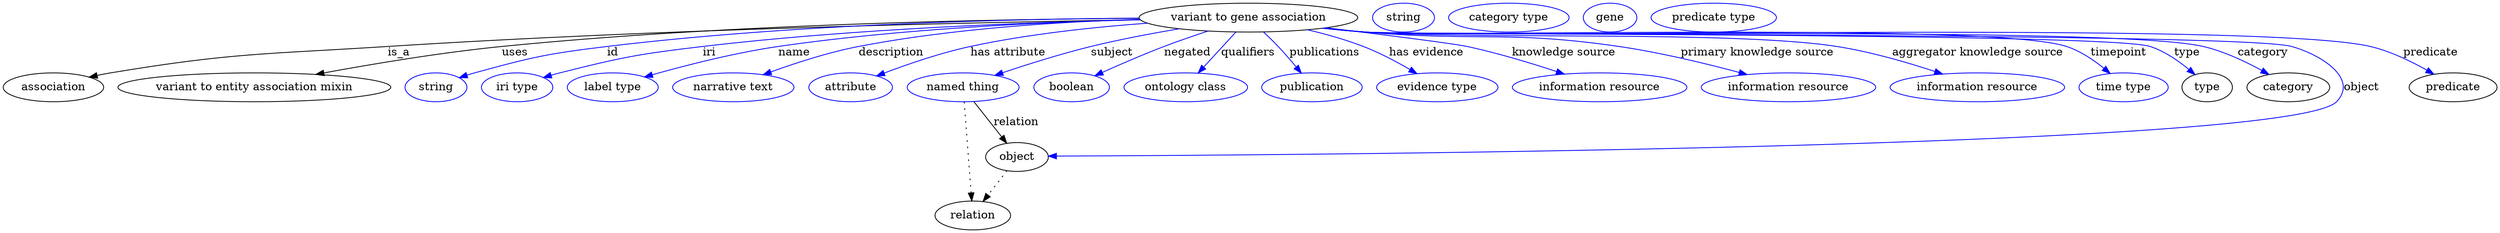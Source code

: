 digraph {
	graph [bb="0,0,3099,283"];
	node [label="\N"];
	"variant to gene association"	[height=0.5,
		label="variant to gene association",
		pos="1546.4,265",
		width=3.7733];
	association	[height=0.5,
		pos="62.394,178",
		width=1.7332];
	"variant to gene association" -> association	[label=is_a,
		lp="492.39,221.5",
		pos="e,106.89,190.66 1411.8,262.29 1209.2,259.1 813.72,250.51 478.39,229 324.68,219.14 285.33,221.33 133.39,196 128,195.1 122.41,194.02 \
116.84,192.85"];
	"variant to entity association mixin"	[height=0.5,
		pos="312.39,178",
		width=4.7121];
	"variant to gene association" -> "variant to entity association mixin"	[label=uses,
		lp="636.89,221.5",
		pos="e,388.94,194.12 1410.7,264.09 1229.9,263.02 900.34,256.91 620.39,229 545.21,221.5 460.51,207.33 399,195.99"];
	id	[color=blue,
		height=0.5,
		label=string,
		pos="538.39,178",
		width=1.0652];
	"variant to gene association" -> id	[color=blue,
		label=id,
		lp="758.39,221.5",
		pos="e,567.37,190.01 1410.5,264.34 1251.8,263.28 981.63,256.92 751.39,229 677.15,220 658.49,215.87 586.39,196 583.28,195.14 580.08,194.18 \
576.88,193.17",
		style=solid];
	iri	[color=blue,
		height=0.5,
		label="iri type",
		pos="639.39,178",
		width=1.2277];
	"variant to gene association" -> iri	[color=blue,
		label=iri,
		lp="878.39,221.5",
		pos="e,672,190.18 1411.9,262.24 1275.2,259.23 1057.4,251.08 870.39,229 790.49,219.57 770.41,215.66 692.39,196 688.96,195.14 685.43,194.17 \
681.89,193.15",
		style=solid];
	name	[color=blue,
		height=0.5,
		label="label type",
		pos="758.39,178",
		width=1.5707];
	"variant to gene association" -> name	[color=blue,
		label=name,
		lp="983.39,221.5",
		pos="e,798.03,190.99 1411.7,262.51 1293.1,259.64 1116,251.52 963.39,229 909.49,221.04 849.02,205.46 807.81,193.79",
		style=solid];
	description	[color=blue,
		height=0.5,
		label="narrative text",
		pos="908.39,178",
		width=2.0943];
	"variant to gene association" -> description	[color=blue,
		label=description,
		lp="1103.9,221.5",
		pos="e,945.63,193.8 1411.5,262.85 1314,259.93 1179.5,251.6 1063.4,229 1026.2,221.76 985.48,208.4 955.11,197.31",
		style=solid];
	"has attribute"	[color=blue,
		height=0.5,
		label=attribute,
		pos="1053.4,178",
		width=1.4443];
	"variant to gene association" -> "has attribute"	[color=blue,
		label="has attribute",
		lp="1248.4,221.5",
		pos="e,1085.7,192.27 1420.8,258.06 1354.9,253.24 1273.2,244.56 1201.4,229 1164.7,221.05 1124.5,207.09 1095.2,195.94",
		style=solid];
	subject	[color=blue,
		height=0.5,
		label="named thing",
		pos="1193.4,178",
		width=1.9318];
	"variant to gene association" -> subject	[color=blue,
		label=subject,
		lp="1377.4,221.5",
		pos="e,1232.6,192.96 1460.5,251.03 1426.3,245.24 1386.8,237.74 1351.4,229 1314.3,219.85 1273.3,206.76 1242.3,196.27",
		style=solid];
	negated	[color=blue,
		height=0.5,
		label=boolean,
		pos="1327.4,178",
		width=1.2999];
	"variant to gene association" -> negated	[color=blue,
		label=negated,
		lp="1470.4,221.5",
		pos="e,1356.1,192.48 1495.9,248.19 1478.5,242.48 1459,235.77 1441.4,229 1415.7,219.12 1387.4,206.72 1365.5,196.74",
		style=solid];
	qualifiers	[color=blue,
		height=0.5,
		label="ontology class",
		pos="1468.4,178",
		width=2.1304];
	"variant to gene association" -> qualifiers	[color=blue,
		label=qualifiers,
		lp="1545.9,221.5",
		pos="e,1483.9,195.89 1530.6,246.8 1519.2,234.39 1503.7,217.46 1491,203.62",
		style=solid];
	publications	[color=blue,
		height=0.5,
		label=publication,
		pos="1625.4,178",
		width=1.7332];
	"variant to gene association" -> publications	[color=blue,
		label=publications,
		lp="1641.4,221.5",
		pos="e,1612.2,195.62 1565.2,246.96 1571.2,241.37 1577.7,235.05 1583.4,229 1591,220.96 1598.9,211.79 1605.8,203.52",
		style=solid];
	"has evidence"	[color=blue,
		height=0.5,
		label="evidence type",
		pos="1781.4,178",
		width=2.0943];
	"variant to gene association" -> "has evidence"	[color=blue,
		label="has evidence",
		lp="1767.9,221.5",
		pos="e,1756.1,195.08 1619.9,249.84 1642.6,244.46 1667.3,237.53 1689.4,229 1709.3,221.31 1730.3,210.17 1747.1,200.36",
		style=solid];
	"knowledge source"	[color=blue,
		height=0.5,
		label="information resource",
		pos="1983.4,178",
		width=3.015];
	"variant to gene association" -> "knowledge source"	[color=blue,
		label="knowledge source",
		lp="1938.9,221.5",
		pos="e,1939.4,194.5 1643.4,252.32 1714.4,243.63 1801.3,232.66 1818.4,229 1856.2,220.9 1897.8,208.25 1929.8,197.7",
		style=solid];
	"primary knowledge source"	[color=blue,
		height=0.5,
		label="information resource",
		pos="2218.4,178",
		width=3.015];
	"variant to gene association" -> "primary knowledge source"	[color=blue,
		label="primary knowledge source",
		lp="2179.4,221.5",
		pos="e,2166.9,193.9 1641.1,252.07 1657.8,250.2 1675.1,248.42 1691.4,247 1831.5,234.8 1868.2,249.3 2007.4,229 2058.4,221.56 2115.3,207.76 \
2157.1,196.54",
		style=solid];
	"aggregator knowledge source"	[color=blue,
		height=0.5,
		label="information resource",
		pos="2453.4,178",
		width=3.015];
	"variant to gene association" -> "aggregator knowledge source"	[color=blue,
		label="aggregator knowledge source",
		lp="2453.9,221.5",
		pos="e,2410.2,194.59 1639.5,251.89 1656.7,249.98 1674.6,248.24 1691.4,247 1821.5,237.39 2149.4,249.08 2278.4,229 2320.2,222.5 2366.1,\
209.13 2400.4,197.86",
		style=solid];
	timepoint	[color=blue,
		height=0.5,
		label="time type",
		pos="2635.4,178",
		width=1.5346];
	"variant to gene association" -> timepoint	[color=blue,
		label=timepoint,
		lp="2629.4,221.5",
		pos="e,2618.6,195.2 1639.1,251.79 1656.4,249.88 1674.5,248.17 1691.4,247 1788.2,240.34 2472.2,259.25 2564.4,229 2581.4,223.41 2598,212.22 \
2610.8,201.84",
		style=solid];
	type	[height=0.5,
		pos="2739.4,178",
		width=0.86659];
	"variant to gene association" -> type	[color=blue,
		label=type,
		lp="2714.4,221.5",
		pos="e,2724.3,193.76 1639.1,251.76 1656.4,249.86 1674.5,248.15 1691.4,247 1745.6,243.33 2616.8,245.87 2668.4,229 2686.1,223.2 2703.3,\
211.3 2716.4,200.57",
		style=solid];
	category	[height=0.5,
		pos="2840.4,178",
		width=1.4263];
	"variant to gene association" -> category	[color=blue,
		label=category,
		lp="2808.9,221.5",
		pos="e,2816.2,194.05 1638.7,251.78 1656.2,249.87 1674.3,248.15 1691.4,247 1807,239.24 2621.5,255.31 2734.4,229 2760.2,222.99 2787.1,210.18 \
2807.4,199.03",
		style=solid];
	object	[height=0.5,
		pos="1260.4,91",
		width=1.0832];
	"variant to gene association" -> object	[color=blue,
		label=object,
		lp="2931.4,178",
		pos="e,1299.4,92.109 1638.7,251.76 1656.2,249.85 1674.3,248.13 1691.4,247 1755.3,242.76 2782.7,246.34 2844.4,229 2882.4,218.31 2927.7,\
188.5 2900.4,160 2843.9,101.15 1576.8,93.175 1309.6,92.146",
		style=solid];
	predicate	[height=0.5,
		pos="3044.4,178",
		width=1.5165];
	"variant to gene association" -> predicate	[color=blue,
		label=predicate,
		lp="3016.4,221.5",
		pos="e,3020.6,194.32 1638.7,251.75 1656.2,249.83 1674.3,248.12 1691.4,247 1830,237.9 2806.2,261.09 2941.4,229 2966.3,223.09 2992.2,210.5 \
3011.7,199.43",
		style=solid];
	subject -> object	[label=relation,
		lp="1259.4,134.5",
		pos="e,1247.6,108.18 1206.6,160.21 1216.5,147.71 1230.1,130.45 1241.1,116.43"];
	relation	[height=0.5,
		pos="1205.4,18",
		width=1.2999];
	subject -> relation	[pos="e,1204.1,36.188 1194.7,159.79 1196.8,132.48 1200.8,78.994 1203.3,46.38",
		style=dotted];
	association_type	[color=blue,
		height=0.5,
		label=string,
		pos="1738.4,265",
		width=1.0652];
	association_category	[color=blue,
		height=0.5,
		label="category type",
		pos="1869.4,265",
		width=2.0762];
	object -> relation	[pos="e,1218.2,35.54 1247.9,73.889 1241,64.939 1232.2,53.617 1224.4,43.584",
		style=dotted];
	"variant to gene association_object"	[color=blue,
		height=0.5,
		label=gene,
		pos="1995.4,265",
		width=0.92075];
	"variant to gene association_predicate"	[color=blue,
		height=0.5,
		label="predicate type",
		pos="2124.4,265",
		width=2.1665];
}
